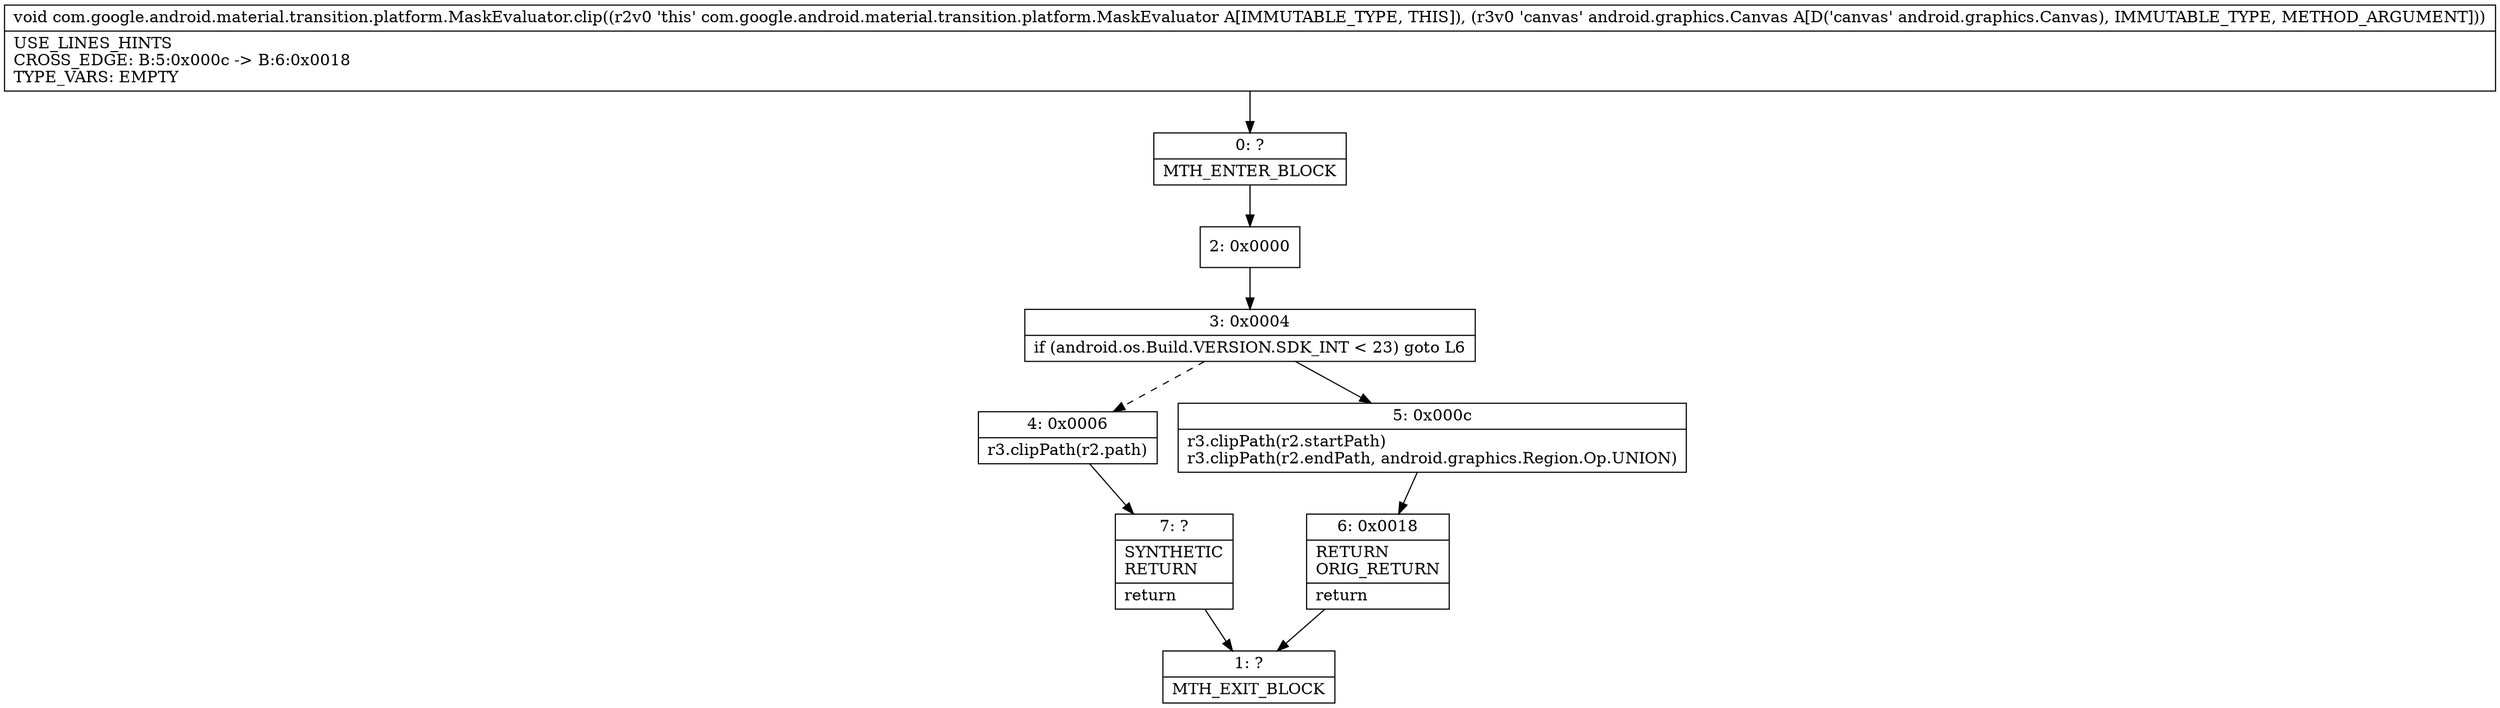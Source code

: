 digraph "CFG forcom.google.android.material.transition.platform.MaskEvaluator.clip(Landroid\/graphics\/Canvas;)V" {
Node_0 [shape=record,label="{0\:\ ?|MTH_ENTER_BLOCK\l}"];
Node_2 [shape=record,label="{2\:\ 0x0000}"];
Node_3 [shape=record,label="{3\:\ 0x0004|if (android.os.Build.VERSION.SDK_INT \< 23) goto L6\l}"];
Node_4 [shape=record,label="{4\:\ 0x0006|r3.clipPath(r2.path)\l}"];
Node_7 [shape=record,label="{7\:\ ?|SYNTHETIC\lRETURN\l|return\l}"];
Node_1 [shape=record,label="{1\:\ ?|MTH_EXIT_BLOCK\l}"];
Node_5 [shape=record,label="{5\:\ 0x000c|r3.clipPath(r2.startPath)\lr3.clipPath(r2.endPath, android.graphics.Region.Op.UNION)\l}"];
Node_6 [shape=record,label="{6\:\ 0x0018|RETURN\lORIG_RETURN\l|return\l}"];
MethodNode[shape=record,label="{void com.google.android.material.transition.platform.MaskEvaluator.clip((r2v0 'this' com.google.android.material.transition.platform.MaskEvaluator A[IMMUTABLE_TYPE, THIS]), (r3v0 'canvas' android.graphics.Canvas A[D('canvas' android.graphics.Canvas), IMMUTABLE_TYPE, METHOD_ARGUMENT]))  | USE_LINES_HINTS\lCROSS_EDGE: B:5:0x000c \-\> B:6:0x0018\lTYPE_VARS: EMPTY\l}"];
MethodNode -> Node_0;Node_0 -> Node_2;
Node_2 -> Node_3;
Node_3 -> Node_4[style=dashed];
Node_3 -> Node_5;
Node_4 -> Node_7;
Node_7 -> Node_1;
Node_5 -> Node_6;
Node_6 -> Node_1;
}

